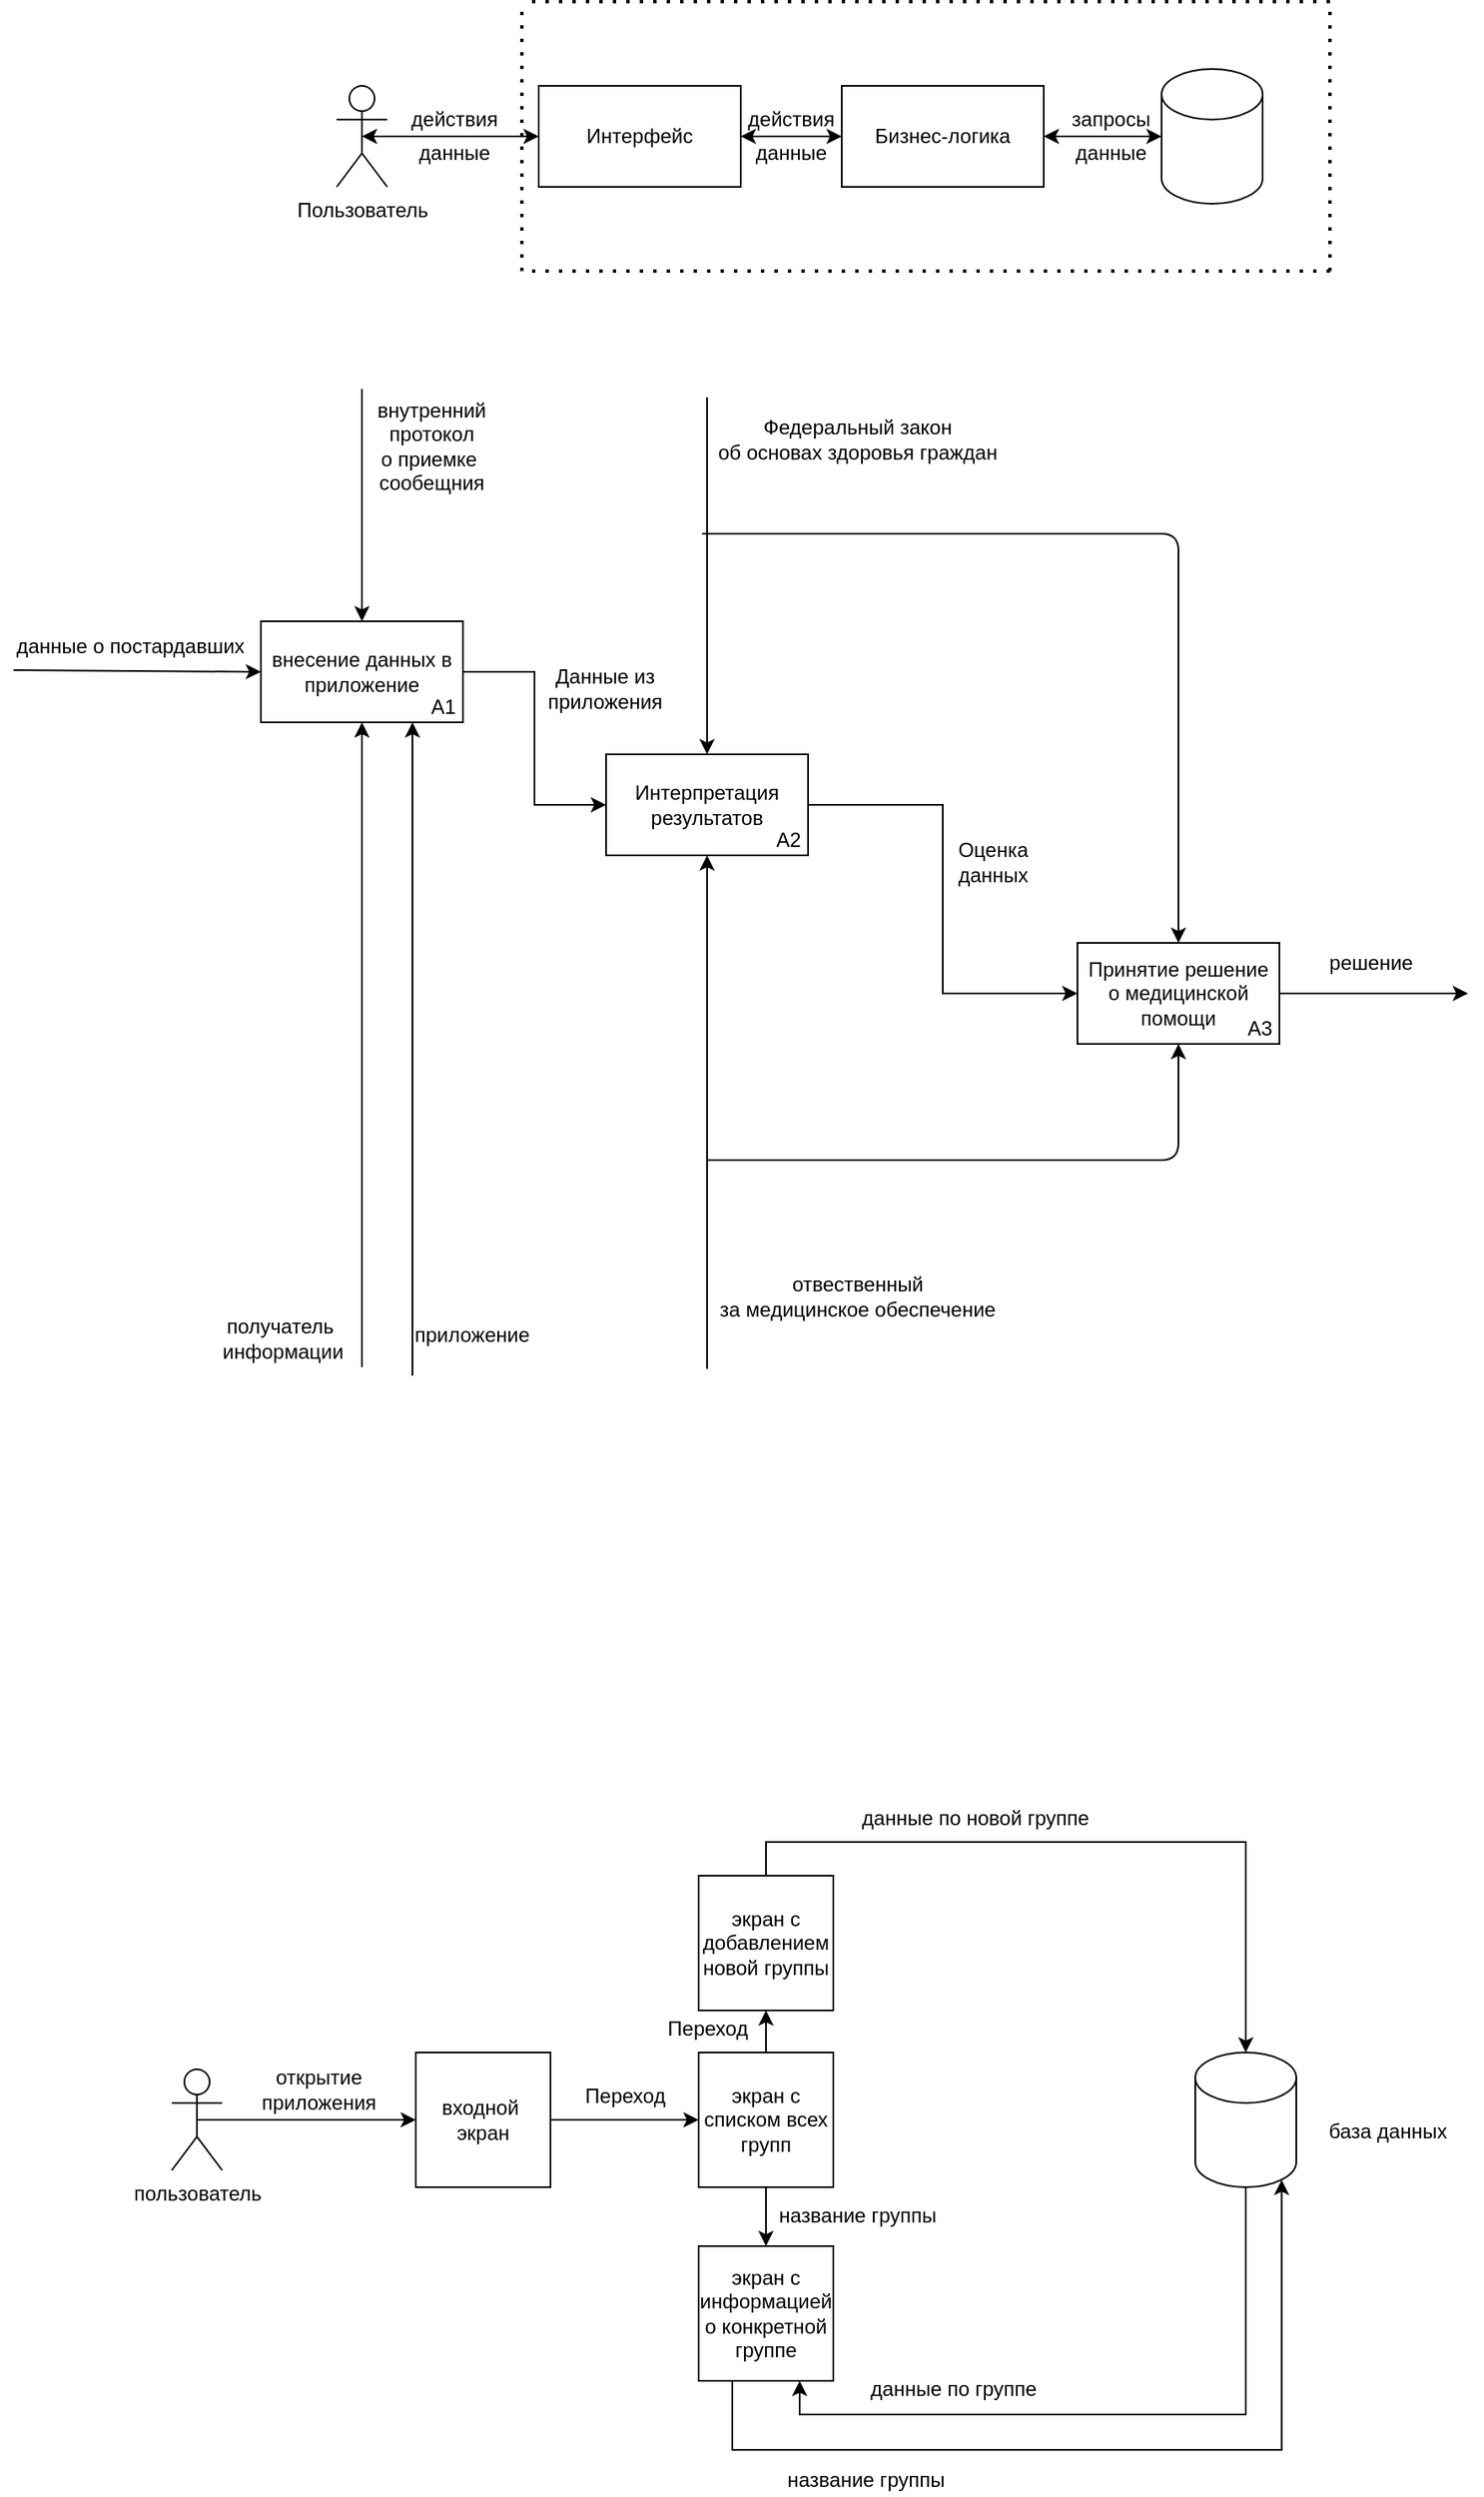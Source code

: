 <mxfile version="14.0.3" type="github">
  <diagram id="dM2oHCgQxLHPTXCWzDoL" name="Page-1">
    <mxGraphModel dx="2033" dy="881" grid="0" gridSize="10" guides="1" tooltips="1" connect="1" arrows="1" fold="1" page="0" pageScale="1" pageWidth="827" pageHeight="1169" math="0" shadow="0">
      <root>
        <mxCell id="0" />
        <mxCell id="1" parent="0" />
        <mxCell id="QLNOpyGqHxM-pJO6wBh9-1" value="Интерфейс" style="rounded=0;whiteSpace=wrap;html=1;" vertex="1" parent="1">
          <mxGeometry x="210" y="290" width="120" height="60" as="geometry" />
        </mxCell>
        <mxCell id="QLNOpyGqHxM-pJO6wBh9-2" value="Пользователь" style="shape=umlActor;verticalLabelPosition=bottom;verticalAlign=top;html=1;outlineConnect=0;" vertex="1" parent="1">
          <mxGeometry x="90" y="290" width="30" height="60" as="geometry" />
        </mxCell>
        <mxCell id="QLNOpyGqHxM-pJO6wBh9-4" value="" style="shape=cylinder3;whiteSpace=wrap;html=1;boundedLbl=1;backgroundOutline=1;size=15;" vertex="1" parent="1">
          <mxGeometry x="580" y="280" width="60" height="80" as="geometry" />
        </mxCell>
        <mxCell id="QLNOpyGqHxM-pJO6wBh9-6" value="" style="endArrow=none;dashed=1;html=1;dashPattern=1 3;strokeWidth=2;" edge="1" parent="1">
          <mxGeometry width="50" height="50" relative="1" as="geometry">
            <mxPoint x="200" y="400" as="sourcePoint" />
            <mxPoint x="200" y="240" as="targetPoint" />
          </mxGeometry>
        </mxCell>
        <mxCell id="QLNOpyGqHxM-pJO6wBh9-7" value="Бизнес-логика" style="rounded=0;whiteSpace=wrap;html=1;" vertex="1" parent="1">
          <mxGeometry x="390" y="290" width="120" height="60" as="geometry" />
        </mxCell>
        <mxCell id="QLNOpyGqHxM-pJO6wBh9-8" value="" style="endArrow=none;dashed=1;html=1;dashPattern=1 3;strokeWidth=2;" edge="1" parent="1">
          <mxGeometry width="50" height="50" relative="1" as="geometry">
            <mxPoint x="680" y="400" as="sourcePoint" />
            <mxPoint x="200" y="400" as="targetPoint" />
          </mxGeometry>
        </mxCell>
        <mxCell id="QLNOpyGqHxM-pJO6wBh9-9" value="" style="endArrow=none;dashed=1;html=1;dashPattern=1 3;strokeWidth=2;" edge="1" parent="1">
          <mxGeometry width="50" height="50" relative="1" as="geometry">
            <mxPoint x="680" y="400" as="sourcePoint" />
            <mxPoint x="680" y="240" as="targetPoint" />
          </mxGeometry>
        </mxCell>
        <mxCell id="QLNOpyGqHxM-pJO6wBh9-10" value="" style="endArrow=none;dashed=1;html=1;dashPattern=1 3;strokeWidth=2;" edge="1" parent="1">
          <mxGeometry width="50" height="50" relative="1" as="geometry">
            <mxPoint x="680" y="240" as="sourcePoint" />
            <mxPoint x="200" y="240" as="targetPoint" />
          </mxGeometry>
        </mxCell>
        <mxCell id="QLNOpyGqHxM-pJO6wBh9-11" value="" style="endArrow=classic;startArrow=classic;html=1;entryX=1;entryY=0.5;entryDx=0;entryDy=0;exitX=0;exitY=0.5;exitDx=0;exitDy=0;exitPerimeter=0;" edge="1" parent="1" source="QLNOpyGqHxM-pJO6wBh9-4" target="QLNOpyGqHxM-pJO6wBh9-7">
          <mxGeometry width="50" height="50" relative="1" as="geometry">
            <mxPoint x="150" y="430" as="sourcePoint" />
            <mxPoint x="200" y="380" as="targetPoint" />
          </mxGeometry>
        </mxCell>
        <mxCell id="QLNOpyGqHxM-pJO6wBh9-12" value="" style="endArrow=classic;startArrow=classic;html=1;entryX=1;entryY=0.5;entryDx=0;entryDy=0;exitX=0;exitY=0.5;exitDx=0;exitDy=0;" edge="1" parent="1" source="QLNOpyGqHxM-pJO6wBh9-7" target="QLNOpyGqHxM-pJO6wBh9-1">
          <mxGeometry width="50" height="50" relative="1" as="geometry">
            <mxPoint x="150" y="430" as="sourcePoint" />
            <mxPoint x="200" y="380" as="targetPoint" />
          </mxGeometry>
        </mxCell>
        <mxCell id="QLNOpyGqHxM-pJO6wBh9-13" value="запросы" style="text;html=1;strokeColor=none;fillColor=none;align=center;verticalAlign=middle;whiteSpace=wrap;rounded=0;" vertex="1" parent="1">
          <mxGeometry x="530" y="300" width="40" height="20" as="geometry" />
        </mxCell>
        <mxCell id="QLNOpyGqHxM-pJO6wBh9-14" value="данные" style="text;html=1;strokeColor=none;fillColor=none;align=center;verticalAlign=middle;whiteSpace=wrap;rounded=0;" vertex="1" parent="1">
          <mxGeometry x="530" y="320" width="40" height="20" as="geometry" />
        </mxCell>
        <mxCell id="QLNOpyGqHxM-pJO6wBh9-15" value="действия" style="text;html=1;strokeColor=none;fillColor=none;align=center;verticalAlign=middle;whiteSpace=wrap;rounded=0;" vertex="1" parent="1">
          <mxGeometry x="340" y="300" width="40" height="20" as="geometry" />
        </mxCell>
        <mxCell id="QLNOpyGqHxM-pJO6wBh9-16" value="данные" style="text;html=1;strokeColor=none;fillColor=none;align=center;verticalAlign=middle;whiteSpace=wrap;rounded=0;" vertex="1" parent="1">
          <mxGeometry x="340" y="320" width="40" height="20" as="geometry" />
        </mxCell>
        <mxCell id="QLNOpyGqHxM-pJO6wBh9-17" value="" style="endArrow=classic;startArrow=classic;html=1;exitX=0.5;exitY=0.5;exitDx=0;exitDy=0;exitPerimeter=0;entryX=0;entryY=0.5;entryDx=0;entryDy=0;" edge="1" parent="1" source="QLNOpyGqHxM-pJO6wBh9-2" target="QLNOpyGqHxM-pJO6wBh9-1">
          <mxGeometry width="50" height="50" relative="1" as="geometry">
            <mxPoint x="150" y="430" as="sourcePoint" />
            <mxPoint x="200" y="380" as="targetPoint" />
          </mxGeometry>
        </mxCell>
        <mxCell id="QLNOpyGqHxM-pJO6wBh9-18" value="действия" style="text;html=1;strokeColor=none;fillColor=none;align=center;verticalAlign=middle;whiteSpace=wrap;rounded=0;" vertex="1" parent="1">
          <mxGeometry x="140" y="300" width="40" height="20" as="geometry" />
        </mxCell>
        <mxCell id="QLNOpyGqHxM-pJO6wBh9-19" value="данные" style="text;html=1;strokeColor=none;fillColor=none;align=center;verticalAlign=middle;whiteSpace=wrap;rounded=0;" vertex="1" parent="1">
          <mxGeometry x="140" y="320" width="40" height="20" as="geometry" />
        </mxCell>
        <mxCell id="QLNOpyGqHxM-pJO6wBh9-34" style="edgeStyle=orthogonalEdgeStyle;rounded=0;orthogonalLoop=1;jettySize=auto;html=1;exitX=1;exitY=0.5;exitDx=0;exitDy=0;entryX=0;entryY=0.5;entryDx=0;entryDy=0;" edge="1" parent="1" source="QLNOpyGqHxM-pJO6wBh9-20" target="QLNOpyGqHxM-pJO6wBh9-30">
          <mxGeometry relative="1" as="geometry" />
        </mxCell>
        <mxCell id="QLNOpyGqHxM-pJO6wBh9-20" value="внесение данных в приложение" style="rounded=0;whiteSpace=wrap;html=1;" vertex="1" parent="1">
          <mxGeometry x="45" y="608" width="120" height="60" as="geometry" />
        </mxCell>
        <mxCell id="QLNOpyGqHxM-pJO6wBh9-21" value="" style="endArrow=classic;html=1;entryX=0;entryY=0.5;entryDx=0;entryDy=0;" edge="1" parent="1" target="QLNOpyGqHxM-pJO6wBh9-20">
          <mxGeometry width="50" height="50" relative="1" as="geometry">
            <mxPoint x="-102" y="637" as="sourcePoint" />
            <mxPoint x="202" y="673" as="targetPoint" />
          </mxGeometry>
        </mxCell>
        <mxCell id="QLNOpyGqHxM-pJO6wBh9-22" value="данные о постардавших" style="text;html=1;align=center;verticalAlign=middle;resizable=0;points=[];autosize=1;" vertex="1" parent="1">
          <mxGeometry x="-106" y="614" width="146" height="18" as="geometry" />
        </mxCell>
        <mxCell id="QLNOpyGqHxM-pJO6wBh9-23" value="" style="endArrow=classic;html=1;entryX=0.75;entryY=1;entryDx=0;entryDy=0;" edge="1" parent="1" target="QLNOpyGqHxM-pJO6wBh9-20">
          <mxGeometry width="50" height="50" relative="1" as="geometry">
            <mxPoint x="135" y="1056" as="sourcePoint" />
            <mxPoint x="202" y="673" as="targetPoint" />
          </mxGeometry>
        </mxCell>
        <mxCell id="QLNOpyGqHxM-pJO6wBh9-24" value="приложение" style="text;html=1;align=center;verticalAlign=middle;resizable=0;points=[];autosize=1;" vertex="1" parent="1">
          <mxGeometry x="131" y="1023" width="78" height="18" as="geometry" />
        </mxCell>
        <mxCell id="QLNOpyGqHxM-pJO6wBh9-25" value="" style="endArrow=classic;html=1;entryX=0.5;entryY=1;entryDx=0;entryDy=0;" edge="1" parent="1" target="QLNOpyGqHxM-pJO6wBh9-20">
          <mxGeometry width="50" height="50" relative="1" as="geometry">
            <mxPoint x="105" y="1051" as="sourcePoint" />
            <mxPoint x="202" y="673" as="targetPoint" />
          </mxGeometry>
        </mxCell>
        <mxCell id="QLNOpyGqHxM-pJO6wBh9-26" value="получатель&lt;br&gt;&amp;nbsp;информации&lt;br&gt;" style="text;html=1;align=center;verticalAlign=middle;resizable=0;points=[];autosize=1;" vertex="1" parent="1">
          <mxGeometry x="13" y="1018" width="85" height="32" as="geometry" />
        </mxCell>
        <mxCell id="QLNOpyGqHxM-pJO6wBh9-27" value="А1" style="text;html=1;align=center;verticalAlign=middle;resizable=0;points=[];autosize=1;" vertex="1" parent="1">
          <mxGeometry x="140" y="650" width="25" height="18" as="geometry" />
        </mxCell>
        <mxCell id="QLNOpyGqHxM-pJO6wBh9-28" value="" style="endArrow=classic;html=1;entryX=0.5;entryY=0;entryDx=0;entryDy=0;" edge="1" parent="1" target="QLNOpyGqHxM-pJO6wBh9-20">
          <mxGeometry width="50" height="50" relative="1" as="geometry">
            <mxPoint x="105" y="470" as="sourcePoint" />
            <mxPoint x="202" y="673" as="targetPoint" />
          </mxGeometry>
        </mxCell>
        <mxCell id="QLNOpyGqHxM-pJO6wBh9-29" value="внутренний&lt;br&gt;протокол&lt;br&gt;о приемке&amp;nbsp;&lt;br&gt;сообещния&lt;br&gt;" style="text;html=1;align=center;verticalAlign=middle;resizable=0;points=[];autosize=1;" vertex="1" parent="1">
          <mxGeometry x="108" y="474" width="75" height="60" as="geometry" />
        </mxCell>
        <mxCell id="QLNOpyGqHxM-pJO6wBh9-35" style="edgeStyle=orthogonalEdgeStyle;rounded=0;orthogonalLoop=1;jettySize=auto;html=1;exitX=1;exitY=0.5;exitDx=0;exitDy=0;entryX=0;entryY=0.5;entryDx=0;entryDy=0;" edge="1" parent="1" source="QLNOpyGqHxM-pJO6wBh9-30" target="QLNOpyGqHxM-pJO6wBh9-33">
          <mxGeometry relative="1" as="geometry" />
        </mxCell>
        <mxCell id="QLNOpyGqHxM-pJO6wBh9-30" value="Интерпретация&lt;br&gt;результатов" style="rounded=0;whiteSpace=wrap;html=1;" vertex="1" parent="1">
          <mxGeometry x="250" y="687" width="120" height="60" as="geometry" />
        </mxCell>
        <mxCell id="QLNOpyGqHxM-pJO6wBh9-31" value="" style="endArrow=classic;html=1;entryX=0.5;entryY=0;entryDx=0;entryDy=0;" edge="1" parent="1" target="QLNOpyGqHxM-pJO6wBh9-30">
          <mxGeometry width="50" height="50" relative="1" as="geometry">
            <mxPoint x="310" y="475" as="sourcePoint" />
            <mxPoint x="202" y="673" as="targetPoint" />
          </mxGeometry>
        </mxCell>
        <mxCell id="QLNOpyGqHxM-pJO6wBh9-32" value="Федеральный закон&lt;br&gt;об основах здоровья граждан" style="text;html=1;align=center;verticalAlign=middle;resizable=0;points=[];autosize=1;" vertex="1" parent="1">
          <mxGeometry x="311" y="484" width="176" height="32" as="geometry" />
        </mxCell>
        <mxCell id="QLNOpyGqHxM-pJO6wBh9-33" value="Принятие решение&lt;br&gt;о медицинской&lt;br&gt;помощи" style="rounded=0;whiteSpace=wrap;html=1;" vertex="1" parent="1">
          <mxGeometry x="530" y="799" width="120" height="60" as="geometry" />
        </mxCell>
        <mxCell id="QLNOpyGqHxM-pJO6wBh9-36" value="" style="endArrow=classic;html=1;entryX=0.5;entryY=1;entryDx=0;entryDy=0;" edge="1" parent="1" target="QLNOpyGqHxM-pJO6wBh9-30">
          <mxGeometry width="50" height="50" relative="1" as="geometry">
            <mxPoint x="310" y="1052" as="sourcePoint" />
            <mxPoint x="202" y="673" as="targetPoint" />
          </mxGeometry>
        </mxCell>
        <mxCell id="QLNOpyGqHxM-pJO6wBh9-37" value="" style="endArrow=classic;html=1;entryX=0.5;entryY=1;entryDx=0;entryDy=0;" edge="1" parent="1" target="QLNOpyGqHxM-pJO6wBh9-33">
          <mxGeometry width="50" height="50" relative="1" as="geometry">
            <mxPoint x="310" y="928" as="sourcePoint" />
            <mxPoint x="202" y="673" as="targetPoint" />
            <Array as="points">
              <mxPoint x="590" y="928" />
            </Array>
          </mxGeometry>
        </mxCell>
        <mxCell id="QLNOpyGqHxM-pJO6wBh9-38" value="отвественный&lt;br&gt;за медицинское обеспечение" style="text;html=1;align=center;verticalAlign=middle;resizable=0;points=[];autosize=1;" vertex="1" parent="1">
          <mxGeometry x="312" y="993" width="174" height="32" as="geometry" />
        </mxCell>
        <mxCell id="QLNOpyGqHxM-pJO6wBh9-39" value="" style="endArrow=classic;html=1;entryX=0.5;entryY=0;entryDx=0;entryDy=0;" edge="1" parent="1" target="QLNOpyGqHxM-pJO6wBh9-33">
          <mxGeometry width="50" height="50" relative="1" as="geometry">
            <mxPoint x="307" y="556" as="sourcePoint" />
            <mxPoint x="202" y="673" as="targetPoint" />
            <Array as="points">
              <mxPoint x="590" y="556" />
            </Array>
          </mxGeometry>
        </mxCell>
        <mxCell id="QLNOpyGqHxM-pJO6wBh9-40" value="А2" style="text;html=1;align=center;verticalAlign=middle;resizable=0;points=[];autosize=1;" vertex="1" parent="1">
          <mxGeometry x="345" y="729" width="25" height="18" as="geometry" />
        </mxCell>
        <mxCell id="QLNOpyGqHxM-pJO6wBh9-41" value="А3" style="text;html=1;align=center;verticalAlign=middle;resizable=0;points=[];autosize=1;" vertex="1" parent="1">
          <mxGeometry x="625" y="841" width="25" height="18" as="geometry" />
        </mxCell>
        <mxCell id="QLNOpyGqHxM-pJO6wBh9-42" value="" style="endArrow=classic;html=1;exitX=1;exitY=0.5;exitDx=0;exitDy=0;" edge="1" parent="1" source="QLNOpyGqHxM-pJO6wBh9-33">
          <mxGeometry width="50" height="50" relative="1" as="geometry">
            <mxPoint x="152" y="823" as="sourcePoint" />
            <mxPoint x="762" y="829" as="targetPoint" />
          </mxGeometry>
        </mxCell>
        <mxCell id="QLNOpyGqHxM-pJO6wBh9-43" value="решение" style="text;html=1;align=center;verticalAlign=middle;resizable=0;points=[];autosize=1;" vertex="1" parent="1">
          <mxGeometry x="674" y="802" width="60" height="18" as="geometry" />
        </mxCell>
        <mxCell id="QLNOpyGqHxM-pJO6wBh9-44" value="Данные из&lt;br&gt;приложения" style="text;html=1;align=center;verticalAlign=middle;resizable=0;points=[];autosize=1;" vertex="1" parent="1">
          <mxGeometry x="210" y="632" width="78" height="32" as="geometry" />
        </mxCell>
        <mxCell id="QLNOpyGqHxM-pJO6wBh9-45" value="Оценка&lt;br&gt;данных" style="text;html=1;strokeColor=none;fillColor=none;align=center;verticalAlign=middle;whiteSpace=wrap;rounded=0;" vertex="1" parent="1">
          <mxGeometry x="460" y="741" width="40" height="20" as="geometry" />
        </mxCell>
        <mxCell id="QLNOpyGqHxM-pJO6wBh9-53" style="edgeStyle=orthogonalEdgeStyle;rounded=0;orthogonalLoop=1;jettySize=auto;html=1;exitX=1;exitY=0.5;exitDx=0;exitDy=0;entryX=0;entryY=0.5;entryDx=0;entryDy=0;" edge="1" parent="1" source="QLNOpyGqHxM-pJO6wBh9-47" target="QLNOpyGqHxM-pJO6wBh9-48">
          <mxGeometry relative="1" as="geometry" />
        </mxCell>
        <mxCell id="QLNOpyGqHxM-pJO6wBh9-47" value="входной&amp;nbsp;&lt;br&gt;экран" style="whiteSpace=wrap;html=1;aspect=fixed;" vertex="1" parent="1">
          <mxGeometry x="137" y="1458" width="80" height="80" as="geometry" />
        </mxCell>
        <mxCell id="QLNOpyGqHxM-pJO6wBh9-56" style="edgeStyle=orthogonalEdgeStyle;rounded=0;orthogonalLoop=1;jettySize=auto;html=1;exitX=0.5;exitY=1;exitDx=0;exitDy=0;entryX=0.5;entryY=0;entryDx=0;entryDy=0;" edge="1" parent="1" source="QLNOpyGqHxM-pJO6wBh9-48" target="QLNOpyGqHxM-pJO6wBh9-49">
          <mxGeometry relative="1" as="geometry" />
        </mxCell>
        <mxCell id="QLNOpyGqHxM-pJO6wBh9-64" style="edgeStyle=orthogonalEdgeStyle;rounded=0;orthogonalLoop=1;jettySize=auto;html=1;exitX=0.5;exitY=0;exitDx=0;exitDy=0;entryX=0.5;entryY=1;entryDx=0;entryDy=0;" edge="1" parent="1" source="QLNOpyGqHxM-pJO6wBh9-48" target="QLNOpyGqHxM-pJO6wBh9-50">
          <mxGeometry relative="1" as="geometry" />
        </mxCell>
        <mxCell id="QLNOpyGqHxM-pJO6wBh9-48" value="экран с списком всех групп" style="whiteSpace=wrap;html=1;aspect=fixed;" vertex="1" parent="1">
          <mxGeometry x="305" y="1458" width="80" height="80" as="geometry" />
        </mxCell>
        <mxCell id="QLNOpyGqHxM-pJO6wBh9-61" style="edgeStyle=orthogonalEdgeStyle;rounded=0;orthogonalLoop=1;jettySize=auto;html=1;exitX=0.25;exitY=1;exitDx=0;exitDy=0;entryX=0.855;entryY=1;entryDx=0;entryDy=-4.35;entryPerimeter=0;" edge="1" parent="1" source="QLNOpyGqHxM-pJO6wBh9-49" target="QLNOpyGqHxM-pJO6wBh9-58">
          <mxGeometry relative="1" as="geometry">
            <Array as="points">
              <mxPoint x="325" y="1694" />
              <mxPoint x="651" y="1694" />
            </Array>
          </mxGeometry>
        </mxCell>
        <mxCell id="QLNOpyGqHxM-pJO6wBh9-49" value="экран с информацией о конкретной группе" style="whiteSpace=wrap;html=1;aspect=fixed;" vertex="1" parent="1">
          <mxGeometry x="305" y="1573" width="80" height="80" as="geometry" />
        </mxCell>
        <mxCell id="QLNOpyGqHxM-pJO6wBh9-66" style="edgeStyle=orthogonalEdgeStyle;rounded=0;orthogonalLoop=1;jettySize=auto;html=1;exitX=0.5;exitY=0;exitDx=0;exitDy=0;" edge="1" parent="1" source="QLNOpyGqHxM-pJO6wBh9-50" target="QLNOpyGqHxM-pJO6wBh9-58">
          <mxGeometry relative="1" as="geometry" />
        </mxCell>
        <mxCell id="QLNOpyGqHxM-pJO6wBh9-50" value="экран с добавлением новой группы" style="whiteSpace=wrap;html=1;aspect=fixed;" vertex="1" parent="1">
          <mxGeometry x="305" y="1353" width="80" height="80" as="geometry" />
        </mxCell>
        <mxCell id="QLNOpyGqHxM-pJO6wBh9-52" style="edgeStyle=orthogonalEdgeStyle;rounded=0;orthogonalLoop=1;jettySize=auto;html=1;exitX=0.5;exitY=0.5;exitDx=0;exitDy=0;exitPerimeter=0;" edge="1" parent="1" source="QLNOpyGqHxM-pJO6wBh9-51" target="QLNOpyGqHxM-pJO6wBh9-47">
          <mxGeometry relative="1" as="geometry" />
        </mxCell>
        <mxCell id="QLNOpyGqHxM-pJO6wBh9-51" value="пользователь" style="shape=umlActor;verticalLabelPosition=bottom;verticalAlign=top;html=1;outlineConnect=0;" vertex="1" parent="1">
          <mxGeometry x="-8" y="1468" width="30" height="60" as="geometry" />
        </mxCell>
        <mxCell id="QLNOpyGqHxM-pJO6wBh9-54" value="открытие&lt;br&gt;приложения" style="text;html=1;align=center;verticalAlign=middle;resizable=0;points=[];autosize=1;" vertex="1" parent="1">
          <mxGeometry x="40" y="1464" width="78" height="32" as="geometry" />
        </mxCell>
        <mxCell id="QLNOpyGqHxM-pJO6wBh9-55" value="Переход" style="text;html=1;align=center;verticalAlign=middle;resizable=0;points=[];autosize=1;" vertex="1" parent="1">
          <mxGeometry x="232" y="1475" width="58" height="18" as="geometry" />
        </mxCell>
        <mxCell id="QLNOpyGqHxM-pJO6wBh9-57" value="название группы" style="text;html=1;align=center;verticalAlign=middle;resizable=0;points=[];autosize=1;" vertex="1" parent="1">
          <mxGeometry x="347.5" y="1546" width="103" height="18" as="geometry" />
        </mxCell>
        <mxCell id="QLNOpyGqHxM-pJO6wBh9-60" style="edgeStyle=orthogonalEdgeStyle;rounded=0;orthogonalLoop=1;jettySize=auto;html=1;exitX=0.5;exitY=1;exitDx=0;exitDy=0;exitPerimeter=0;entryX=0.75;entryY=1;entryDx=0;entryDy=0;" edge="1" parent="1" source="QLNOpyGqHxM-pJO6wBh9-58" target="QLNOpyGqHxM-pJO6wBh9-49">
          <mxGeometry relative="1" as="geometry" />
        </mxCell>
        <mxCell id="QLNOpyGqHxM-pJO6wBh9-58" value="" style="shape=cylinder3;whiteSpace=wrap;html=1;boundedLbl=1;backgroundOutline=1;size=15;" vertex="1" parent="1">
          <mxGeometry x="600" y="1458" width="60" height="80" as="geometry" />
        </mxCell>
        <mxCell id="QLNOpyGqHxM-pJO6wBh9-59" value="база данных" style="text;html=1;align=center;verticalAlign=middle;resizable=0;points=[];autosize=1;" vertex="1" parent="1">
          <mxGeometry x="674" y="1496" width="80" height="18" as="geometry" />
        </mxCell>
        <mxCell id="QLNOpyGqHxM-pJO6wBh9-62" value="название группы" style="text;html=1;align=center;verticalAlign=middle;resizable=0;points=[];autosize=1;" vertex="1" parent="1">
          <mxGeometry x="352" y="1703" width="103" height="18" as="geometry" />
        </mxCell>
        <mxCell id="QLNOpyGqHxM-pJO6wBh9-63" value="данные по группе" style="text;html=1;align=center;verticalAlign=middle;resizable=0;points=[];autosize=1;" vertex="1" parent="1">
          <mxGeometry x="401" y="1649" width="109" height="18" as="geometry" />
        </mxCell>
        <mxCell id="QLNOpyGqHxM-pJO6wBh9-65" value="Переход" style="text;html=1;align=center;verticalAlign=middle;resizable=0;points=[];autosize=1;" vertex="1" parent="1">
          <mxGeometry x="281" y="1435" width="58" height="18" as="geometry" />
        </mxCell>
        <mxCell id="QLNOpyGqHxM-pJO6wBh9-67" value="данные по новой группе" style="text;html=1;align=center;verticalAlign=middle;resizable=0;points=[];autosize=1;" vertex="1" parent="1">
          <mxGeometry x="396" y="1310" width="145" height="18" as="geometry" />
        </mxCell>
      </root>
    </mxGraphModel>
  </diagram>
</mxfile>

